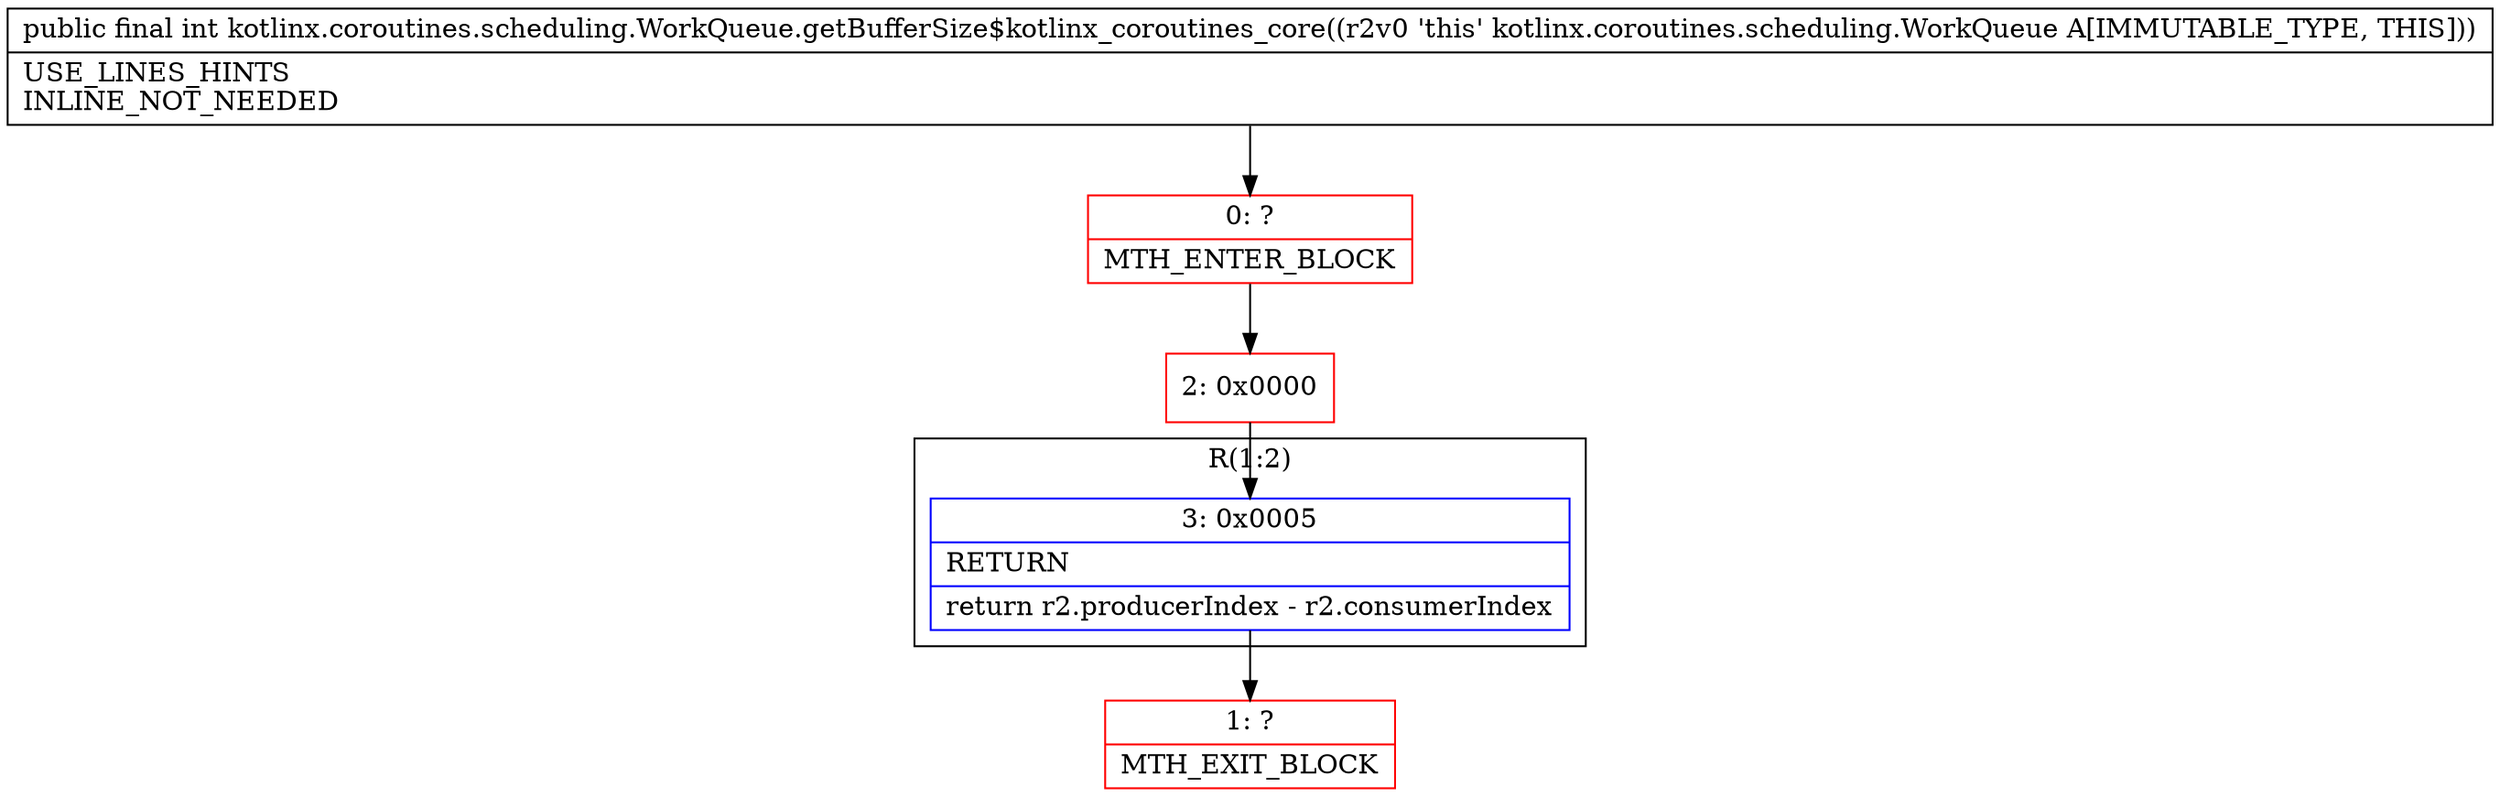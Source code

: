 digraph "CFG forkotlinx.coroutines.scheduling.WorkQueue.getBufferSize$kotlinx_coroutines_core()I" {
subgraph cluster_Region_1787754014 {
label = "R(1:2)";
node [shape=record,color=blue];
Node_3 [shape=record,label="{3\:\ 0x0005|RETURN\l|return r2.producerIndex \- r2.consumerIndex\l}"];
}
Node_0 [shape=record,color=red,label="{0\:\ ?|MTH_ENTER_BLOCK\l}"];
Node_2 [shape=record,color=red,label="{2\:\ 0x0000}"];
Node_1 [shape=record,color=red,label="{1\:\ ?|MTH_EXIT_BLOCK\l}"];
MethodNode[shape=record,label="{public final int kotlinx.coroutines.scheduling.WorkQueue.getBufferSize$kotlinx_coroutines_core((r2v0 'this' kotlinx.coroutines.scheduling.WorkQueue A[IMMUTABLE_TYPE, THIS]))  | USE_LINES_HINTS\lINLINE_NOT_NEEDED\l}"];
MethodNode -> Node_0;Node_3 -> Node_1;
Node_0 -> Node_2;
Node_2 -> Node_3;
}

